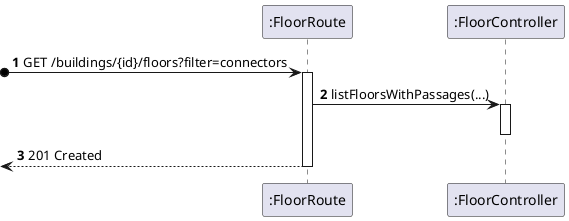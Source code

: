 @startuml us08-level3_processes
autonumber

participant ROUTE as ":FloorRoute"
participant CTRL as ":FloorController"

?o-> ROUTE : GET /buildings/{id}/floors?filter=connectors
activate ROUTE

  ROUTE -> CTRL : listFloorsWithPassages(...)
  activate CTRL

  deactivate CTRL
  
<-- ROUTE : 201 Created
deactivate ROUTE

@enduml
